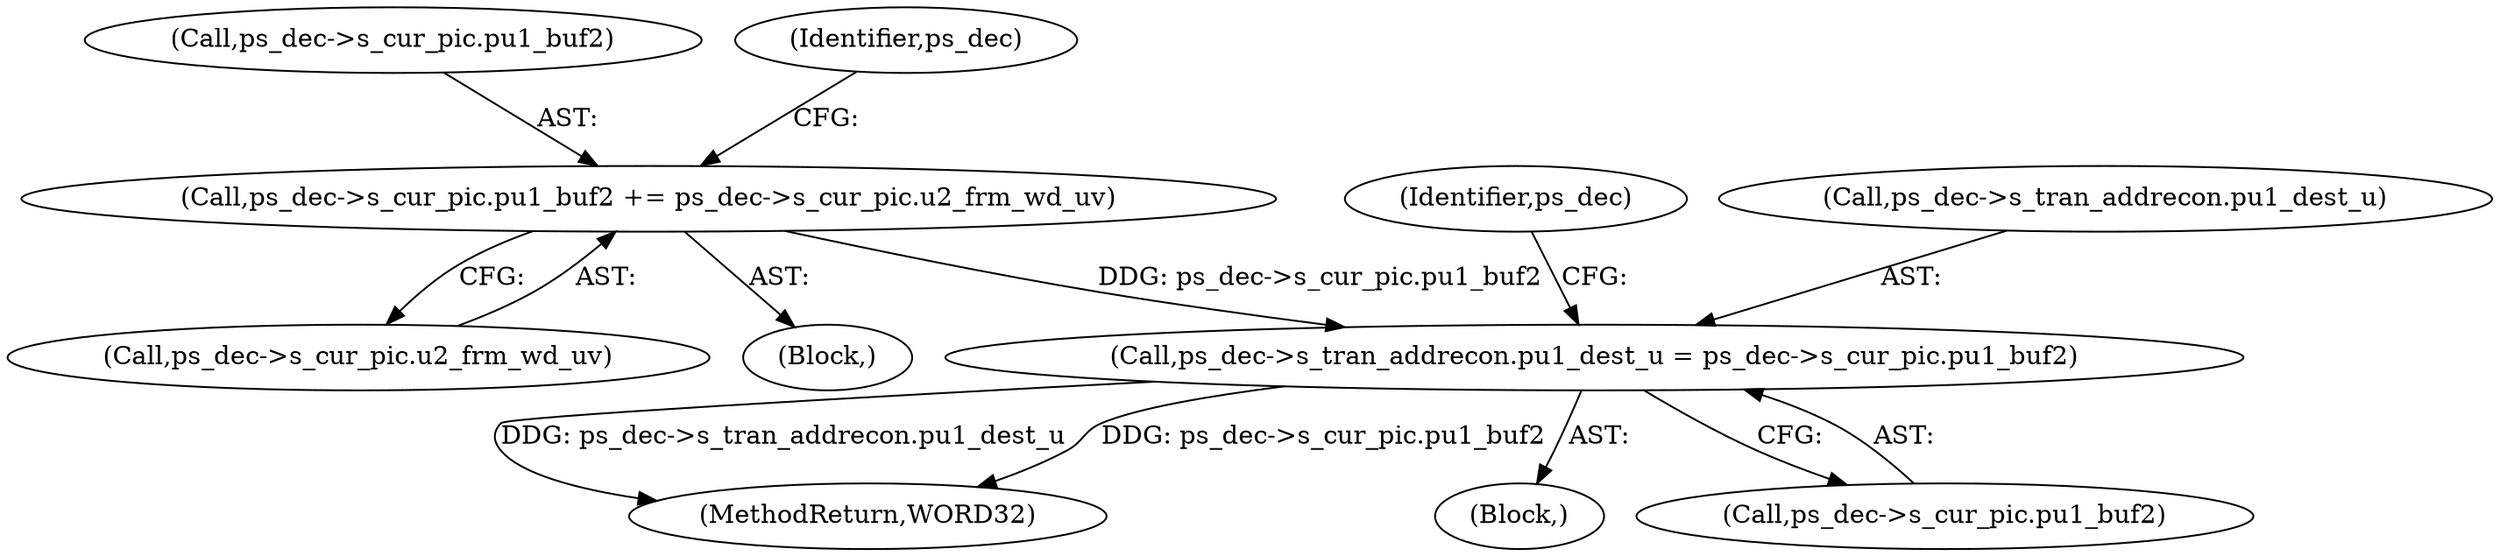 digraph "0_Android_e629194c62a9a129ce378e08cb1059a8a53f1795_2@pointer" {
"1001705" [label="(Call,ps_dec->s_tran_addrecon.pu1_dest_u = ps_dec->s_cur_pic.pu1_buf2)"];
"1001221" [label="(Call,ps_dec->s_cur_pic.pu1_buf2 += ps_dec->s_cur_pic.u2_frm_wd_uv)"];
"1002052" [label="(MethodReturn,WORD32)"];
"1001719" [label="(Identifier,ps_dec)"];
"1001227" [label="(Call,ps_dec->s_cur_pic.u2_frm_wd_uv)"];
"1001706" [label="(Call,ps_dec->s_tran_addrecon.pu1_dest_u)"];
"1001635" [label="(Block,)"];
"1001221" [label="(Call,ps_dec->s_cur_pic.pu1_buf2 += ps_dec->s_cur_pic.u2_frm_wd_uv)"];
"1001206" [label="(Block,)"];
"1001711" [label="(Call,ps_dec->s_cur_pic.pu1_buf2)"];
"1001222" [label="(Call,ps_dec->s_cur_pic.pu1_buf2)"];
"1001235" [label="(Identifier,ps_dec)"];
"1001705" [label="(Call,ps_dec->s_tran_addrecon.pu1_dest_u = ps_dec->s_cur_pic.pu1_buf2)"];
"1001705" -> "1001635"  [label="AST: "];
"1001705" -> "1001711"  [label="CFG: "];
"1001706" -> "1001705"  [label="AST: "];
"1001711" -> "1001705"  [label="AST: "];
"1001719" -> "1001705"  [label="CFG: "];
"1001705" -> "1002052"  [label="DDG: ps_dec->s_tran_addrecon.pu1_dest_u"];
"1001705" -> "1002052"  [label="DDG: ps_dec->s_cur_pic.pu1_buf2"];
"1001221" -> "1001705"  [label="DDG: ps_dec->s_cur_pic.pu1_buf2"];
"1001221" -> "1001206"  [label="AST: "];
"1001221" -> "1001227"  [label="CFG: "];
"1001222" -> "1001221"  [label="AST: "];
"1001227" -> "1001221"  [label="AST: "];
"1001235" -> "1001221"  [label="CFG: "];
}
